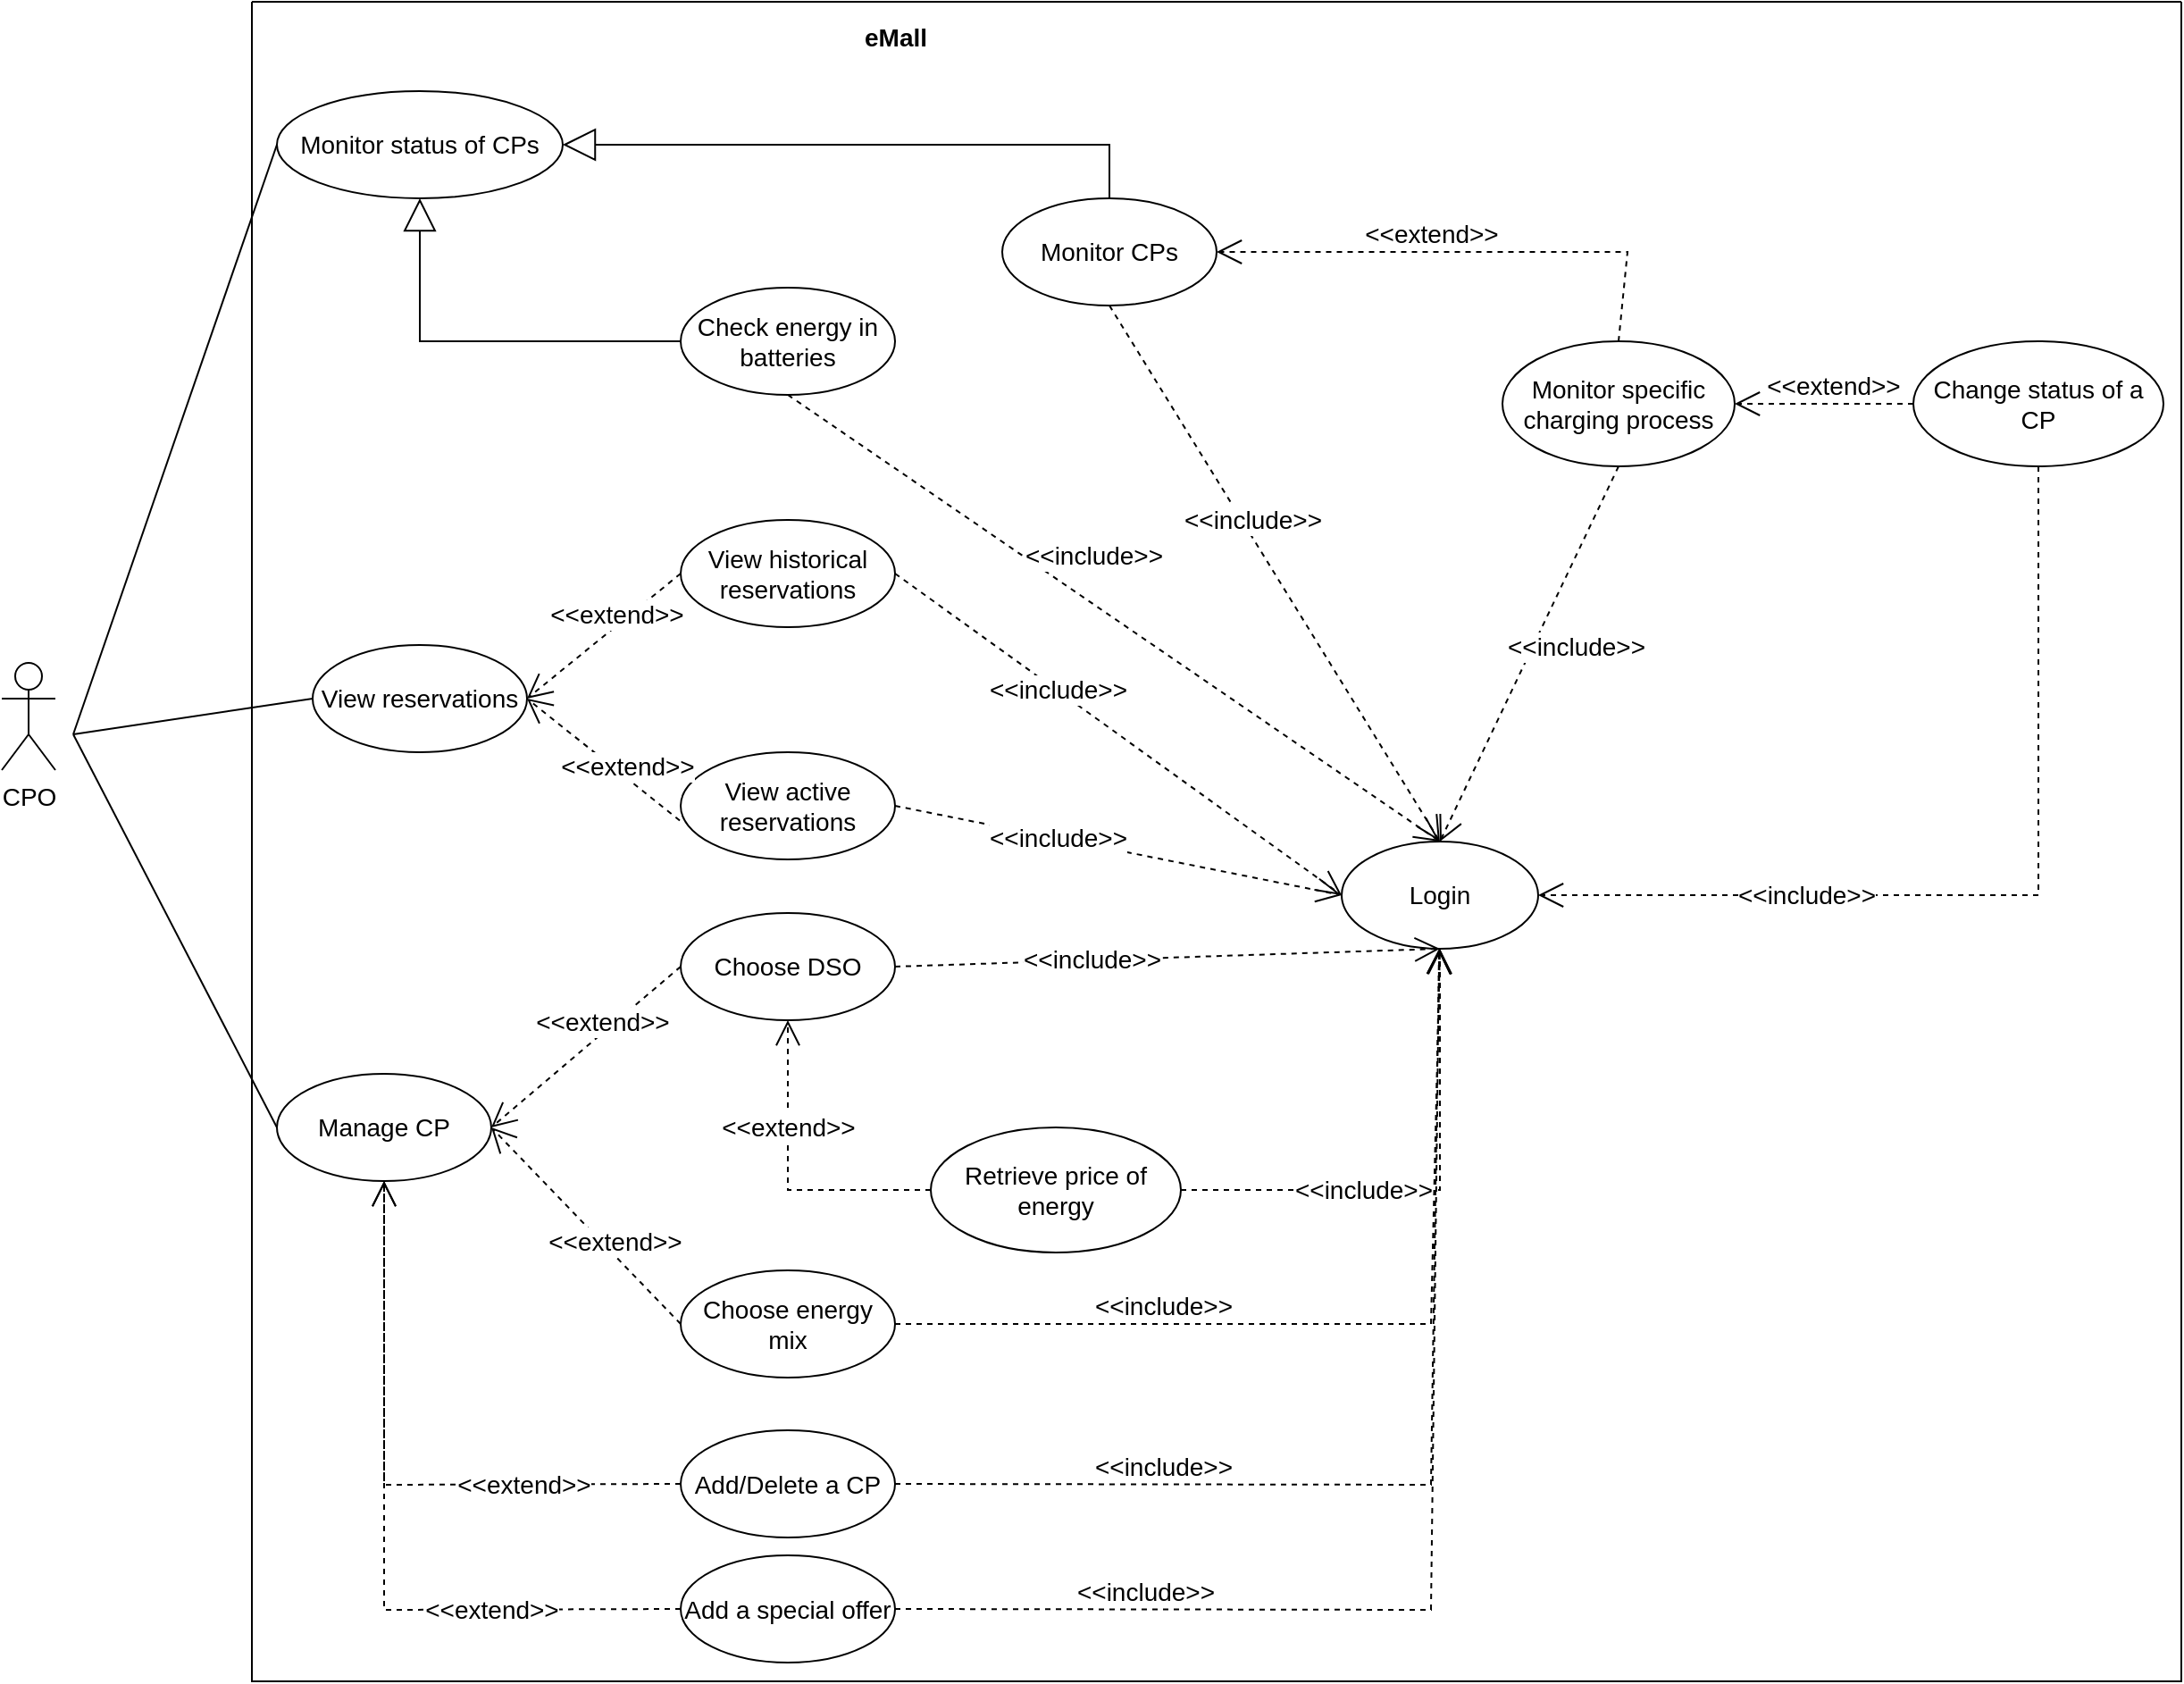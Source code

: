 <mxfile version="20.7.4" type="device"><diagram id="xSfS7f9iVf7y01iCm8C_" name="Pagina-1"><mxGraphModel dx="1500" dy="1993" grid="1" gridSize="10" guides="1" tooltips="1" connect="1" arrows="1" fold="1" page="1" pageScale="1" pageWidth="827" pageHeight="1169" math="0" shadow="0"><root><mxCell id="0"/><mxCell id="1" parent="0"/><mxCell id="NoGL-9SGHFlckXkN0ljQ-2" value="CPO" style="shape=umlActor;verticalLabelPosition=bottom;verticalAlign=top;html=1;outlineConnect=0;fontSize=14;" parent="1" vertex="1"><mxGeometry x="50" y="130" width="30" height="60" as="geometry"/></mxCell><mxCell id="NoGL-9SGHFlckXkN0ljQ-3" value="" style="swimlane;startSize=0;fontSize=14;" parent="1" vertex="1"><mxGeometry x="190" y="-240" width="1080" height="940" as="geometry"><mxRectangle x="370" y="70" width="50" height="40" as="alternateBounds"/></mxGeometry></mxCell><mxCell id="NoGL-9SGHFlckXkN0ljQ-5" value="eMall" style="text;html=1;align=center;verticalAlign=middle;resizable=0;points=[];autosize=1;strokeColor=none;fillColor=none;fontSize=14;fontStyle=1" parent="NoGL-9SGHFlckXkN0ljQ-3" vertex="1"><mxGeometry x="330" y="5" width="60" height="30" as="geometry"/></mxCell><mxCell id="NoGL-9SGHFlckXkN0ljQ-9" value="Login" style="ellipse;whiteSpace=wrap;html=1;strokeWidth=1;fontSize=14;" parent="NoGL-9SGHFlckXkN0ljQ-3" vertex="1"><mxGeometry x="610" y="470" width="110" height="60" as="geometry"/></mxCell><mxCell id="NoGL-9SGHFlckXkN0ljQ-11" value="Monitor status of CPs" style="ellipse;whiteSpace=wrap;html=1;strokeWidth=1;fontSize=14;" parent="NoGL-9SGHFlckXkN0ljQ-3" vertex="1"><mxGeometry x="14" y="50" width="160" height="60" as="geometry"/></mxCell><mxCell id="WSd1pxD6rkp4gxGv32OZ-4" value="Monitor CPs" style="ellipse;whiteSpace=wrap;html=1;fontSize=14;" parent="NoGL-9SGHFlckXkN0ljQ-3" vertex="1"><mxGeometry x="420" y="110" width="120" height="60" as="geometry"/></mxCell><mxCell id="WSd1pxD6rkp4gxGv32OZ-7" value="Check energy in batteries" style="ellipse;whiteSpace=wrap;html=1;fontSize=14;" parent="NoGL-9SGHFlckXkN0ljQ-3" vertex="1"><mxGeometry x="240" y="160" width="120" height="60" as="geometry"/></mxCell><mxCell id="WSd1pxD6rkp4gxGv32OZ-1" value="Monitor specific charging process" style="ellipse;whiteSpace=wrap;html=1;fontSize=14;" parent="NoGL-9SGHFlckXkN0ljQ-3" vertex="1"><mxGeometry x="700" y="190" width="130" height="70" as="geometry"/></mxCell><mxCell id="WSd1pxD6rkp4gxGv32OZ-12" value="&amp;lt;&amp;lt;include&amp;gt;&amp;gt;" style="endArrow=open;endSize=12;dashed=1;html=1;rounded=0;exitX=0.5;exitY=1;exitDx=0;exitDy=0;entryX=0.5;entryY=0;entryDx=0;entryDy=0;fontSize=14;" parent="NoGL-9SGHFlckXkN0ljQ-3" source="WSd1pxD6rkp4gxGv32OZ-7" target="NoGL-9SGHFlckXkN0ljQ-9" edge="1"><mxGeometry x="-0.132" y="22" width="160" relative="1" as="geometry"><mxPoint x="470" y="200" as="sourcePoint"/><mxPoint x="576" y="450" as="targetPoint"/><mxPoint as="offset"/></mxGeometry></mxCell><mxCell id="WSd1pxD6rkp4gxGv32OZ-13" value="&amp;lt;&amp;lt;include&amp;gt;&amp;gt;" style="endArrow=open;endSize=12;dashed=1;html=1;rounded=0;exitX=0.5;exitY=1;exitDx=0;exitDy=0;entryX=0.5;entryY=0;entryDx=0;entryDy=0;fontSize=14;" parent="NoGL-9SGHFlckXkN0ljQ-3" source="WSd1pxD6rkp4gxGv32OZ-4" target="NoGL-9SGHFlckXkN0ljQ-9" edge="1"><mxGeometry x="-0.182" y="5" width="160" relative="1" as="geometry"><mxPoint x="480" y="210" as="sourcePoint"/><mxPoint x="586" y="460" as="targetPoint"/><mxPoint as="offset"/></mxGeometry></mxCell><mxCell id="WSd1pxD6rkp4gxGv32OZ-14" value="&amp;lt;&amp;lt;include&amp;gt;&amp;gt;" style="endArrow=open;endSize=12;dashed=1;html=1;rounded=0;exitX=0.5;exitY=1;exitDx=0;exitDy=0;entryX=0.5;entryY=0;entryDx=0;entryDy=0;fontSize=14;" parent="NoGL-9SGHFlckXkN0ljQ-3" source="WSd1pxD6rkp4gxGv32OZ-1" target="NoGL-9SGHFlckXkN0ljQ-9" edge="1"><mxGeometry x="-0.132" y="22" width="160" relative="1" as="geometry"><mxPoint x="490" y="220" as="sourcePoint"/><mxPoint x="596" y="470" as="targetPoint"/><mxPoint as="offset"/></mxGeometry></mxCell><mxCell id="WSd1pxD6rkp4gxGv32OZ-3" value="&amp;lt;&amp;lt;extend&amp;gt;&amp;gt;" style="endArrow=open;endSize=12;dashed=1;html=1;rounded=0;exitX=0.5;exitY=0;exitDx=0;exitDy=0;entryX=1;entryY=0.5;entryDx=0;entryDy=0;fontSize=14;" parent="NoGL-9SGHFlckXkN0ljQ-3" source="WSd1pxD6rkp4gxGv32OZ-1" target="WSd1pxD6rkp4gxGv32OZ-4" edge="1"><mxGeometry x="0.143" y="-10" width="160" relative="1" as="geometry"><mxPoint x="184" y="40" as="sourcePoint"/><mxPoint x="170" y="30" as="targetPoint"/><mxPoint as="offset"/><Array as="points"><mxPoint x="770" y="140"/></Array></mxGeometry></mxCell><mxCell id="WSd1pxD6rkp4gxGv32OZ-15" value="View reservations" style="ellipse;whiteSpace=wrap;html=1;fontSize=14;" parent="NoGL-9SGHFlckXkN0ljQ-3" vertex="1"><mxGeometry x="34" y="360" width="120" height="60" as="geometry"/></mxCell><mxCell id="WSd1pxD6rkp4gxGv32OZ-16" value="View historical reservations" style="ellipse;whiteSpace=wrap;html=1;fontSize=14;" parent="NoGL-9SGHFlckXkN0ljQ-3" vertex="1"><mxGeometry x="240" y="290" width="120" height="60" as="geometry"/></mxCell><mxCell id="WSd1pxD6rkp4gxGv32OZ-19" value="&amp;lt;&amp;lt;extend&amp;gt;&amp;gt;" style="endArrow=open;endSize=12;dashed=1;html=1;rounded=0;exitX=0;exitY=0.5;exitDx=0;exitDy=0;entryX=1;entryY=0.5;entryDx=0;entryDy=0;fontSize=14;" parent="NoGL-9SGHFlckXkN0ljQ-3" source="WSd1pxD6rkp4gxGv32OZ-16" target="WSd1pxD6rkp4gxGv32OZ-15" edge="1"><mxGeometry x="-0.231" y="-5" width="160" relative="1" as="geometry"><mxPoint x="702.0" y="480" as="sourcePoint"/><mxPoint x="456.0" y="420" as="targetPoint"/><mxPoint as="offset"/></mxGeometry></mxCell><mxCell id="WSd1pxD6rkp4gxGv32OZ-21" value="&amp;lt;&amp;lt;include&amp;gt;&amp;gt;" style="endArrow=open;endSize=12;dashed=1;html=1;rounded=0;exitX=1;exitY=0.5;exitDx=0;exitDy=0;entryX=0;entryY=0.5;entryDx=0;entryDy=0;fontSize=14;" parent="NoGL-9SGHFlckXkN0ljQ-3" source="WSd1pxD6rkp4gxGv32OZ-16" target="NoGL-9SGHFlckXkN0ljQ-9" edge="1"><mxGeometry x="-0.283" width="160" relative="1" as="geometry"><mxPoint x="200" y="530" as="sourcePoint"/><mxPoint x="551" y="670" as="targetPoint"/><mxPoint x="1" as="offset"/></mxGeometry></mxCell><mxCell id="WSd1pxD6rkp4gxGv32OZ-23" value="Manage CP" style="ellipse;whiteSpace=wrap;html=1;fontSize=14;" parent="NoGL-9SGHFlckXkN0ljQ-3" vertex="1"><mxGeometry x="14" y="600" width="120" height="60" as="geometry"/></mxCell><mxCell id="WSd1pxD6rkp4gxGv32OZ-24" value="Choose DSO" style="ellipse;whiteSpace=wrap;html=1;fontSize=14;" parent="NoGL-9SGHFlckXkN0ljQ-3" vertex="1"><mxGeometry x="240" y="510" width="120" height="60" as="geometry"/></mxCell><mxCell id="WSd1pxD6rkp4gxGv32OZ-25" value="&amp;lt;&amp;lt;extend&amp;gt;&amp;gt;" style="endArrow=open;endSize=12;dashed=1;html=1;rounded=0;exitX=0;exitY=0.5;exitDx=0;exitDy=0;entryX=1;entryY=0.5;entryDx=0;entryDy=0;fontSize=14;" parent="NoGL-9SGHFlckXkN0ljQ-3" source="WSd1pxD6rkp4gxGv32OZ-24" target="WSd1pxD6rkp4gxGv32OZ-23" edge="1"><mxGeometry x="-0.231" y="-5" width="160" relative="1" as="geometry"><mxPoint x="215.52" y="468.22" as="sourcePoint"/><mxPoint x="160.0" y="410" as="targetPoint"/><mxPoint as="offset"/></mxGeometry></mxCell><mxCell id="WSd1pxD6rkp4gxGv32OZ-27" value="Choose energy mix" style="ellipse;whiteSpace=wrap;html=1;fontSize=14;" parent="NoGL-9SGHFlckXkN0ljQ-3" vertex="1"><mxGeometry x="240" y="710" width="120" height="60" as="geometry"/></mxCell><mxCell id="WSd1pxD6rkp4gxGv32OZ-28" value="&amp;lt;&amp;lt;extend&amp;gt;&amp;gt;" style="endArrow=open;endSize=12;dashed=1;html=1;rounded=0;exitX=0;exitY=0.5;exitDx=0;exitDy=0;entryX=1;entryY=0.5;entryDx=0;entryDy=0;fontSize=14;" parent="NoGL-9SGHFlckXkN0ljQ-3" source="WSd1pxD6rkp4gxGv32OZ-27" target="WSd1pxD6rkp4gxGv32OZ-23" edge="1"><mxGeometry x="-0.231" y="-5" width="160" relative="1" as="geometry"><mxPoint x="225.52" y="478.22" as="sourcePoint"/><mxPoint x="170.0" y="420" as="targetPoint"/><mxPoint as="offset"/></mxGeometry></mxCell><mxCell id="WSd1pxD6rkp4gxGv32OZ-30" value="&amp;lt;&amp;lt;include&amp;gt;&amp;gt;" style="endArrow=open;endSize=12;dashed=1;html=1;rounded=0;exitX=1;exitY=0.5;exitDx=0;exitDy=0;entryX=0.5;entryY=1;entryDx=0;entryDy=0;fontSize=14;" parent="NoGL-9SGHFlckXkN0ljQ-3" source="WSd1pxD6rkp4gxGv32OZ-27" target="NoGL-9SGHFlckXkN0ljQ-9" edge="1"><mxGeometry x="-0.412" y="10" width="160" relative="1" as="geometry"><mxPoint x="346" y="470" as="sourcePoint"/><mxPoint x="460" y="430" as="targetPoint"/><mxPoint as="offset"/><Array as="points"><mxPoint x="660" y="740"/></Array></mxGeometry></mxCell><mxCell id="WSd1pxD6rkp4gxGv32OZ-29" value="&amp;lt;&amp;lt;include&amp;gt;&amp;gt;" style="endArrow=open;endSize=12;dashed=1;html=1;rounded=0;exitX=1;exitY=0.5;exitDx=0;exitDy=0;entryX=0.5;entryY=1;entryDx=0;entryDy=0;fontSize=14;" parent="NoGL-9SGHFlckXkN0ljQ-3" source="WSd1pxD6rkp4gxGv32OZ-24" target="NoGL-9SGHFlckXkN0ljQ-9" edge="1"><mxGeometry x="-0.283" width="160" relative="1" as="geometry"><mxPoint x="336" y="460" as="sourcePoint"/><mxPoint x="410" y="490" as="targetPoint"/><mxPoint x="1" as="offset"/></mxGeometry></mxCell><mxCell id="WSd1pxD6rkp4gxGv32OZ-17" value="View active reservations" style="ellipse;whiteSpace=wrap;html=1;fontSize=14;" parent="NoGL-9SGHFlckXkN0ljQ-3" vertex="1"><mxGeometry x="240" y="420" width="120" height="60" as="geometry"/></mxCell><mxCell id="WSd1pxD6rkp4gxGv32OZ-20" value="&amp;lt;&amp;lt;extend&amp;gt;&amp;gt;" style="endArrow=open;endSize=12;dashed=1;html=1;rounded=0;exitX=-0.004;exitY=0.637;exitDx=0;exitDy=0;entryX=1;entryY=0.5;entryDx=0;entryDy=0;exitPerimeter=0;fontSize=14;" parent="NoGL-9SGHFlckXkN0ljQ-3" source="WSd1pxD6rkp4gxGv32OZ-17" target="WSd1pxD6rkp4gxGv32OZ-15" edge="1"><mxGeometry x="-0.231" y="-5" width="160" relative="1" as="geometry"><mxPoint x="712.0" y="670" as="sourcePoint"/><mxPoint x="466.0" y="610" as="targetPoint"/><mxPoint as="offset"/></mxGeometry></mxCell><mxCell id="WSd1pxD6rkp4gxGv32OZ-22" value="&amp;lt;&amp;lt;include&amp;gt;&amp;gt;" style="endArrow=open;endSize=12;dashed=1;html=1;rounded=0;exitX=1;exitY=0.5;exitDx=0;exitDy=0;entryX=0;entryY=0.5;entryDx=0;entryDy=0;fontSize=14;" parent="NoGL-9SGHFlckXkN0ljQ-3" source="WSd1pxD6rkp4gxGv32OZ-17" target="NoGL-9SGHFlckXkN0ljQ-9" edge="1"><mxGeometry x="-0.283" width="160" relative="1" as="geometry"><mxPoint x="184" y="460" as="sourcePoint"/><mxPoint x="470" y="610" as="targetPoint"/><mxPoint x="1" as="offset"/></mxGeometry></mxCell><mxCell id="WSd1pxD6rkp4gxGv32OZ-35" value="Retrieve price of energy" style="ellipse;whiteSpace=wrap;html=1;strokeWidth=1;fontSize=14;" parent="NoGL-9SGHFlckXkN0ljQ-3" vertex="1"><mxGeometry x="380" y="630" width="140" height="70" as="geometry"/></mxCell><mxCell id="WSd1pxD6rkp4gxGv32OZ-36" value="&amp;lt;&amp;lt;include&amp;gt;&amp;gt;" style="endArrow=open;endSize=12;dashed=1;html=1;rounded=0;exitX=1;exitY=0.5;exitDx=0;exitDy=0;entryX=0.5;entryY=1;entryDx=0;entryDy=0;fontSize=14;" parent="NoGL-9SGHFlckXkN0ljQ-3" source="WSd1pxD6rkp4gxGv32OZ-35" target="NoGL-9SGHFlckXkN0ljQ-9" edge="1"><mxGeometry x="-0.283" width="160" relative="1" as="geometry"><mxPoint x="330.0" y="610" as="sourcePoint"/><mxPoint x="525" y="470" as="targetPoint"/><mxPoint x="1" as="offset"/><Array as="points"><mxPoint x="665" y="665"/></Array></mxGeometry></mxCell><mxCell id="WSd1pxD6rkp4gxGv32OZ-38" value="&amp;lt;&amp;lt;extend&amp;gt;&amp;gt;" style="endArrow=open;endSize=12;dashed=1;html=1;rounded=0;exitX=0;exitY=0.5;exitDx=0;exitDy=0;entryX=0.5;entryY=1;entryDx=0;entryDy=0;fontSize=14;" parent="NoGL-9SGHFlckXkN0ljQ-3" source="WSd1pxD6rkp4gxGv32OZ-35" target="WSd1pxD6rkp4gxGv32OZ-24" edge="1"><mxGeometry x="0.314" width="160" relative="1" as="geometry"><mxPoint x="210" y="765" as="sourcePoint"/><mxPoint x="140" y="630" as="targetPoint"/><mxPoint as="offset"/><Array as="points"><mxPoint x="300" y="665"/></Array></mxGeometry></mxCell><mxCell id="vvovJgnX_C0W13VjGpcs-1" value="Add/Delete a CP" style="ellipse;whiteSpace=wrap;html=1;fontSize=14;" parent="NoGL-9SGHFlckXkN0ljQ-3" vertex="1"><mxGeometry x="240" y="799.5" width="120" height="60" as="geometry"/></mxCell><mxCell id="vvovJgnX_C0W13VjGpcs-3" value="&amp;lt;&amp;lt;extend&amp;gt;&amp;gt;" style="endArrow=open;endSize=12;dashed=1;html=1;rounded=0;exitX=0;exitY=0.5;exitDx=0;exitDy=0;entryX=0.5;entryY=1;entryDx=0;entryDy=0;fontSize=14;" parent="NoGL-9SGHFlckXkN0ljQ-3" source="vvovJgnX_C0W13VjGpcs-1" target="WSd1pxD6rkp4gxGv32OZ-23" edge="1"><mxGeometry x="-0.477" width="160" relative="1" as="geometry"><mxPoint x="210" y="765" as="sourcePoint"/><mxPoint x="144" y="640" as="targetPoint"/><mxPoint as="offset"/><Array as="points"><mxPoint x="74" y="830"/></Array></mxGeometry></mxCell><mxCell id="SCX66E7eRJlfmZ9cqUWn-1" value="Add a special offer" style="ellipse;whiteSpace=wrap;html=1;fontSize=14;" parent="NoGL-9SGHFlckXkN0ljQ-3" vertex="1"><mxGeometry x="240" y="869.5" width="120" height="60" as="geometry"/></mxCell><mxCell id="SCX66E7eRJlfmZ9cqUWn-2" value="&amp;lt;&amp;lt;include&amp;gt;&amp;gt;" style="endArrow=open;endSize=12;dashed=1;html=1;rounded=0;exitX=1;exitY=0.5;exitDx=0;exitDy=0;fontSize=14;" parent="NoGL-9SGHFlckXkN0ljQ-3" source="SCX66E7eRJlfmZ9cqUWn-1" edge="1" target="NoGL-9SGHFlckXkN0ljQ-9"><mxGeometry x="-0.582" y="10" width="160" relative="1" as="geometry"><mxPoint x="340" y="840" as="sourcePoint"/><mxPoint x="515" y="460" as="targetPoint"/><mxPoint as="offset"/><Array as="points"><mxPoint x="660" y="900"/></Array></mxGeometry></mxCell><mxCell id="SCX66E7eRJlfmZ9cqUWn-3" value="&amp;lt;&amp;lt;extend&amp;gt;&amp;gt;" style="endArrow=open;endSize=12;dashed=1;html=1;rounded=0;exitX=0;exitY=0.5;exitDx=0;exitDy=0;entryX=0.5;entryY=1;entryDx=0;entryDy=0;fontSize=14;" parent="NoGL-9SGHFlckXkN0ljQ-3" source="SCX66E7eRJlfmZ9cqUWn-1" target="WSd1pxD6rkp4gxGv32OZ-23" edge="1"><mxGeometry x="-0.477" width="160" relative="1" as="geometry"><mxPoint x="220" y="840" as="sourcePoint"/><mxPoint x="84" y="670" as="targetPoint"/><mxPoint as="offset"/><Array as="points"><mxPoint x="74" y="900"/></Array></mxGeometry></mxCell><mxCell id="ar0ZbVRZWEX6kZcACbii-2" value="&lt;div style=&quot;font-size: 14px;&quot;&gt;&lt;br style=&quot;font-size: 14px;&quot;&gt;&lt;/div&gt;" style="endArrow=block;endSize=16;endFill=0;html=1;rounded=0;exitX=0.5;exitY=0;exitDx=0;exitDy=0;entryX=1;entryY=0.5;entryDx=0;entryDy=0;fontSize=14;" edge="1" parent="NoGL-9SGHFlckXkN0ljQ-3" source="WSd1pxD6rkp4gxGv32OZ-4" target="NoGL-9SGHFlckXkN0ljQ-11"><mxGeometry width="160" relative="1" as="geometry"><mxPoint x="140" y="130" as="sourcePoint"/><mxPoint x="300" y="130" as="targetPoint"/><Array as="points"><mxPoint x="480" y="80"/></Array></mxGeometry></mxCell><mxCell id="ar0ZbVRZWEX6kZcACbii-3" value="&lt;div style=&quot;font-size: 14px;&quot;&gt;&lt;br style=&quot;font-size: 14px;&quot;&gt;&lt;/div&gt;" style="endArrow=block;endSize=16;endFill=0;html=1;rounded=0;exitX=0;exitY=0.5;exitDx=0;exitDy=0;entryX=0.5;entryY=1;entryDx=0;entryDy=0;fontSize=14;" edge="1" parent="NoGL-9SGHFlckXkN0ljQ-3" source="WSd1pxD6rkp4gxGv32OZ-7" target="NoGL-9SGHFlckXkN0ljQ-11"><mxGeometry width="160" relative="1" as="geometry"><mxPoint x="430" y="150" as="sourcePoint"/><mxPoint x="184" y="90" as="targetPoint"/><Array as="points"><mxPoint x="94" y="190"/></Array></mxGeometry></mxCell><mxCell id="vvovJgnX_C0W13VjGpcs-2" value="&amp;lt;&amp;lt;include&amp;gt;&amp;gt;" style="endArrow=open;endSize=12;dashed=1;html=1;rounded=0;exitX=1;exitY=0.5;exitDx=0;exitDy=0;fontSize=14;" parent="NoGL-9SGHFlckXkN0ljQ-3" source="vvovJgnX_C0W13VjGpcs-1" edge="1" target="NoGL-9SGHFlckXkN0ljQ-9"><mxGeometry x="-0.5" y="10" width="160" relative="1" as="geometry"><mxPoint x="350" y="765" as="sourcePoint"/><mxPoint x="510" y="460" as="targetPoint"/><mxPoint as="offset"/><Array as="points"><mxPoint x="660" y="830"/></Array></mxGeometry></mxCell><mxCell id="ar0ZbVRZWEX6kZcACbii-4" value="Change status of a CP" style="ellipse;whiteSpace=wrap;html=1;strokeWidth=1;fontSize=14;" vertex="1" parent="NoGL-9SGHFlckXkN0ljQ-3"><mxGeometry x="930" y="190" width="140" height="70" as="geometry"/></mxCell><mxCell id="ar0ZbVRZWEX6kZcACbii-5" value="&amp;lt;&amp;lt;extend&amp;gt;&amp;gt;" style="endArrow=open;endSize=12;dashed=1;html=1;rounded=0;entryX=1;entryY=0.5;entryDx=0;entryDy=0;fontSize=14;exitX=0;exitY=0.5;exitDx=0;exitDy=0;" edge="1" parent="NoGL-9SGHFlckXkN0ljQ-3" source="ar0ZbVRZWEX6kZcACbii-4" target="WSd1pxD6rkp4gxGv32OZ-1"><mxGeometry x="-0.091" y="-10" width="160" relative="1" as="geometry"><mxPoint x="510" y="220" as="sourcePoint"/><mxPoint x="550" y="150" as="targetPoint"/><mxPoint as="offset"/><Array as="points"/></mxGeometry></mxCell><mxCell id="ar0ZbVRZWEX6kZcACbii-6" value="&amp;lt;&amp;lt;include&amp;gt;&amp;gt;" style="endArrow=open;endSize=12;dashed=1;html=1;rounded=0;exitX=0.5;exitY=1;exitDx=0;exitDy=0;entryX=1;entryY=0.5;entryDx=0;entryDy=0;fontSize=14;" edge="1" parent="NoGL-9SGHFlckXkN0ljQ-3" source="ar0ZbVRZWEX6kZcACbii-4" target="NoGL-9SGHFlckXkN0ljQ-9"><mxGeometry x="0.429" width="160" relative="1" as="geometry"><mxPoint x="780" y="260" as="sourcePoint"/><mxPoint x="675" y="480" as="targetPoint"/><mxPoint x="1" as="offset"/><Array as="points"><mxPoint x="1000" y="500"/></Array></mxGeometry></mxCell><mxCell id="NoGL-9SGHFlckXkN0ljQ-33" value="" style="endArrow=none;html=1;rounded=0;entryX=0;entryY=0.5;entryDx=0;entryDy=0;fontSize=14;" parent="1" target="NoGL-9SGHFlckXkN0ljQ-11" edge="1"><mxGeometry width="50" height="50" relative="1" as="geometry"><mxPoint x="90" y="170" as="sourcePoint"/><mxPoint x="410" y="60" as="targetPoint"/></mxGeometry></mxCell><mxCell id="NoGL-9SGHFlckXkN0ljQ-35" value="" style="endArrow=none;html=1;rounded=0;entryX=0;entryY=0.5;entryDx=0;entryDy=0;fontSize=14;" parent="1" target="WSd1pxD6rkp4gxGv32OZ-15" edge="1"><mxGeometry width="50" height="50" relative="1" as="geometry"><mxPoint x="90" y="170" as="sourcePoint"/><mxPoint x="214.0" y="195" as="targetPoint"/></mxGeometry></mxCell><mxCell id="WSd1pxD6rkp4gxGv32OZ-37" value="" style="endArrow=none;html=1;rounded=0;entryX=0;entryY=0.5;entryDx=0;entryDy=0;fontSize=14;" parent="1" target="WSd1pxD6rkp4gxGv32OZ-23" edge="1"><mxGeometry width="50" height="50" relative="1" as="geometry"><mxPoint x="90" y="170" as="sourcePoint"/><mxPoint x="230" y="170" as="targetPoint"/></mxGeometry></mxCell></root></mxGraphModel></diagram></mxfile>